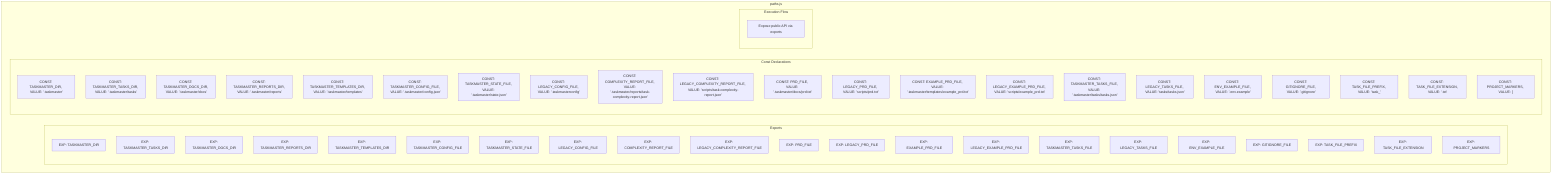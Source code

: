 flowchart TB
    subgraph Exports["Exports"]
        E1["EXP: TASKMASTER_DIR"]
        E2["EXP: TASKMASTER_TASKS_DIR"]
        E3["EXP: TASKMASTER_DOCS_DIR"]
        E4["EXP: TASKMASTER_REPORTS_DIR"]
        E5["EXP: TASKMASTER_TEMPLATES_DIR"]
        E6["EXP: TASKMASTER_CONFIG_FILE"]
        E7["EXP: TASKMASTER_STATE_FILE"]
        E8["EXP: LEGACY_CONFIG_FILE"]
        E9["EXP: COMPLEXITY_REPORT_FILE"]
        E10["EXP: LEGACY_COMPLEXITY_REPORT_FILE"]
        E11["EXP: PRD_FILE"]
        E12["EXP: LEGACY_PRD_FILE"]
        E13["EXP: EXAMPLE_PRD_FILE"]
        E14["EXP: LEGACY_EXAMPLE_PRD_FILE"]
        E15["EXP: TASKMASTER_TASKS_FILE"]
        E16["EXP: LEGACY_TASKS_FILE"]
        E17["EXP: ENV_EXAMPLE_FILE"]
        E18["EXP: GITIGNORE_FILE"]
        E19["EXP: TASK_FILE_PREFIX"]
        E20["EXP: TASK_FILE_EXTENSION"]
        E21["EXP: PROJECT_MARKERS"]
    end
    subgraph Constants["Const Declarations"]
        C1["CONST: TASKMASTER_DIR, VALUE: '.taskmaster'"]
        C2["CONST: TASKMASTER_TASKS_DIR, VALUE: '.taskmaster/tasks'"]
        C3["CONST: TASKMASTER_DOCS_DIR, VALUE: '.taskmaster/docs'"]
        C4["CONST: TASKMASTER_REPORTS_DIR, VALUE: '.taskmaster/reports'"]
        C5["CONST: TASKMASTER_TEMPLATES_DIR, VALUE: '.taskmaster/templates'"]
        C6["CONST: TASKMASTER_CONFIG_FILE, VALUE: '.taskmaster/config.json'"]
        C7["CONST: TASKMASTER_STATE_FILE, VALUE: '.taskmaster/state.json'"]
        C8["CONST: LEGACY_CONFIG_FILE, VALUE: '.taskmasterconfig'"]
        C9["CONST: COMPLEXITY_REPORT_FILE, VALUE: '.taskmaster/reports/task-complexity-report.json'"]
        C10["CONST: LEGACY_COMPLEXITY_REPORT_FILE, VALUE: 'scripts/task-complexity-report.json'"]
        C11["CONST: PRD_FILE, VALUE: '.taskmaster/docs/prd.txt'"]
        C12["CONST: LEGACY_PRD_FILE, VALUE: 'scripts/prd.txt'"]
        C13["CONST: EXAMPLE_PRD_FILE, VALUE: '.taskmaster/templates/example_prd.txt'"]
        C14["CONST: LEGACY_EXAMPLE_PRD_FILE, VALUE: 'scripts/example_prd.txt'"]
        C15["CONST: TASKMASTER_TASKS_FILE, VALUE: '.taskmaster/tasks/tasks.json'"]
        C16["CONST: LEGACY_TASKS_FILE, VALUE: 'tasks/tasks.json'"]
        C17["CONST: ENV_EXAMPLE_FILE, VALUE: '.env.example'"]
        C18["CONST: GITIGNORE_FILE, VALUE: '.gitignore'"]
        C19["CONST: TASK_FILE_PREFIX, VALUE: 'task_'"]
        C20["CONST: TASK_FILE_EXTENSION, VALUE: '.txt'"]
        C21["CONST: PROJECT_MARKERS, VALUE: ["]
    end
    subgraph ExecutionFlow["Execution Flow"]
        FL1["Expose public API via exports"]
    end
    subgraph FileName["paths.js"]
        Exports
        Constants
        ExecutionFlow
    end